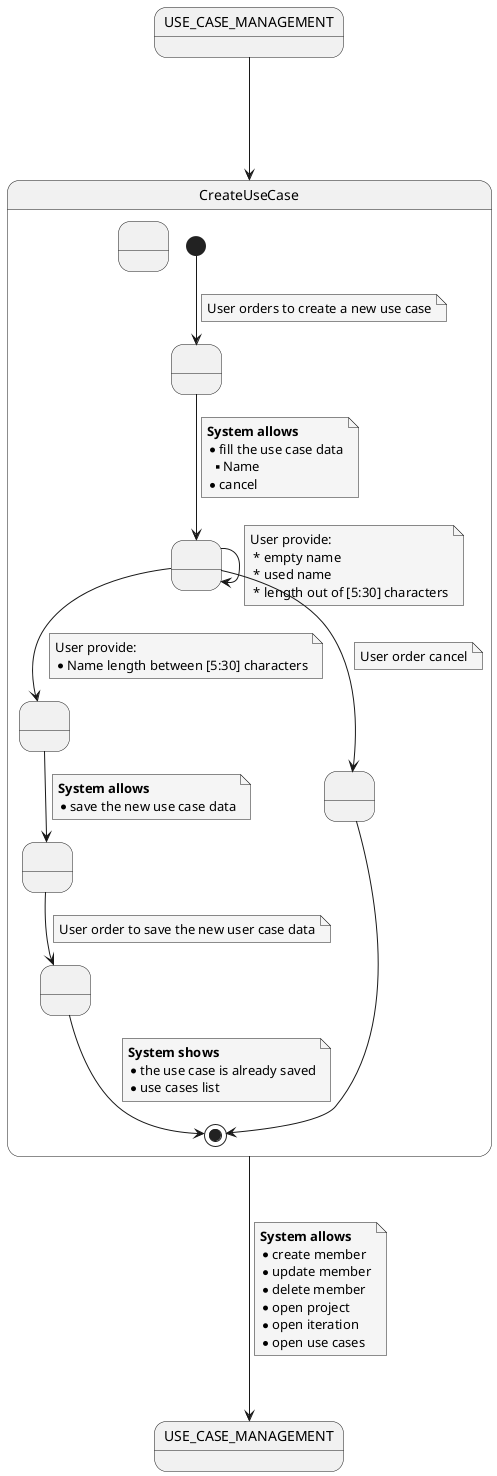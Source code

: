 @startuml
skinparam NoteBackgroundColor #whiteSmoke

state init as "USE_CASE_MANAGEMENT"
state end as "USE_CASE_MANAGEMENT"

init ---> CreateUseCase
CreateUseCase ---> end
note on link
<b>System allows</b>
* create member
* update member
* delete member
* open project
* open iteration
* open use cases
end note

state CreateUseCase {
    state orderCreateUseCase as " "
    state createOrdered as " "
    state opened as " "
    state filled as " "
    state valid as " "
    state saveOrdered as " "
    state cancelled as " "

    'Main path
    [*] --> createOrdered
    note on link
        User orders to create a new use case
    end note
    createOrdered --> opened
    note on link
        <b>System allows</b>
        * fill the use case data
        ** Name
        * cancel
    end note
    opened --> filled
    note on link
        User provide:
        * Name length between [5:30] characters
    end note
    filled --> valid
    note on link
        <b>System allows</b>
        * save the new use case data
    end note
    valid --> saveOrdered
    note on link
        User order to save the new user case data
    end note
    saveOrdered --> [*]
    note on link
        <b>System shows</b>
        * the use case is already saved
        * use cases list
    end note

    'Varation path
    opened --> opened
    note on link
        User provide:
         * empty name
         * used name
         * length out of [5:30] characters
    end note

    'Variation path
    opened --> cancelled
    note on link
        User order cancel
    end note
    cancelled --> [*]
}

@enduml
